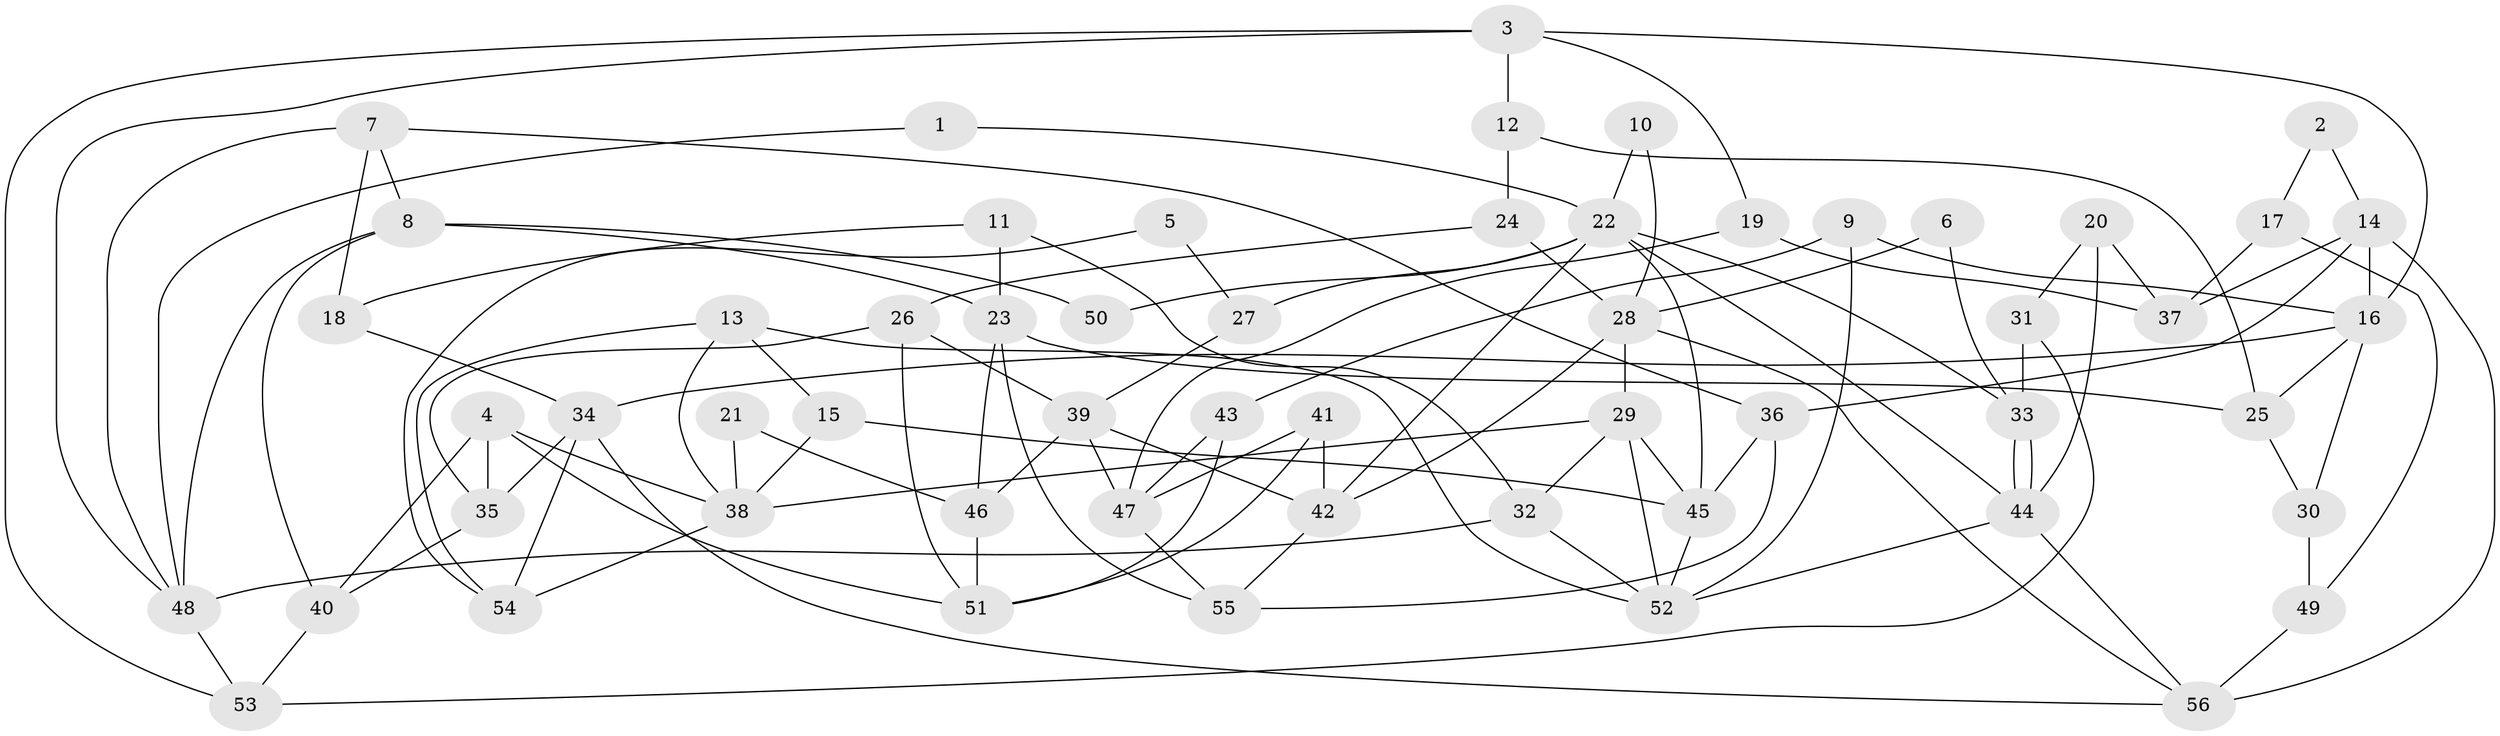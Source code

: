// Generated by graph-tools (version 1.1) at 2025/36/03/09/25 02:36:09]
// undirected, 56 vertices, 112 edges
graph export_dot {
graph [start="1"]
  node [color=gray90,style=filled];
  1;
  2;
  3;
  4;
  5;
  6;
  7;
  8;
  9;
  10;
  11;
  12;
  13;
  14;
  15;
  16;
  17;
  18;
  19;
  20;
  21;
  22;
  23;
  24;
  25;
  26;
  27;
  28;
  29;
  30;
  31;
  32;
  33;
  34;
  35;
  36;
  37;
  38;
  39;
  40;
  41;
  42;
  43;
  44;
  45;
  46;
  47;
  48;
  49;
  50;
  51;
  52;
  53;
  54;
  55;
  56;
  1 -- 48;
  1 -- 22;
  2 -- 14;
  2 -- 17;
  3 -- 48;
  3 -- 16;
  3 -- 12;
  3 -- 19;
  3 -- 53;
  4 -- 38;
  4 -- 40;
  4 -- 35;
  4 -- 51;
  5 -- 27;
  5 -- 54;
  6 -- 33;
  6 -- 28;
  7 -- 36;
  7 -- 18;
  7 -- 8;
  7 -- 48;
  8 -- 40;
  8 -- 23;
  8 -- 48;
  8 -- 50;
  9 -- 43;
  9 -- 52;
  9 -- 16;
  10 -- 22;
  10 -- 28;
  11 -- 23;
  11 -- 32;
  11 -- 18;
  12 -- 25;
  12 -- 24;
  13 -- 52;
  13 -- 15;
  13 -- 38;
  13 -- 54;
  14 -- 16;
  14 -- 37;
  14 -- 36;
  14 -- 56;
  15 -- 38;
  15 -- 45;
  16 -- 34;
  16 -- 25;
  16 -- 30;
  17 -- 37;
  17 -- 49;
  18 -- 34;
  19 -- 47;
  19 -- 37;
  20 -- 44;
  20 -- 31;
  20 -- 37;
  21 -- 46;
  21 -- 38;
  22 -- 45;
  22 -- 44;
  22 -- 27;
  22 -- 33;
  22 -- 42;
  22 -- 50;
  23 -- 46;
  23 -- 25;
  23 -- 55;
  24 -- 26;
  24 -- 28;
  25 -- 30;
  26 -- 39;
  26 -- 35;
  26 -- 51;
  27 -- 39;
  28 -- 29;
  28 -- 42;
  28 -- 56;
  29 -- 52;
  29 -- 32;
  29 -- 38;
  29 -- 45;
  30 -- 49;
  31 -- 33;
  31 -- 53;
  32 -- 52;
  32 -- 48;
  33 -- 44;
  33 -- 44;
  34 -- 56;
  34 -- 54;
  34 -- 35;
  35 -- 40;
  36 -- 55;
  36 -- 45;
  38 -- 54;
  39 -- 47;
  39 -- 42;
  39 -- 46;
  40 -- 53;
  41 -- 42;
  41 -- 51;
  41 -- 47;
  42 -- 55;
  43 -- 51;
  43 -- 47;
  44 -- 56;
  44 -- 52;
  45 -- 52;
  46 -- 51;
  47 -- 55;
  48 -- 53;
  49 -- 56;
}
